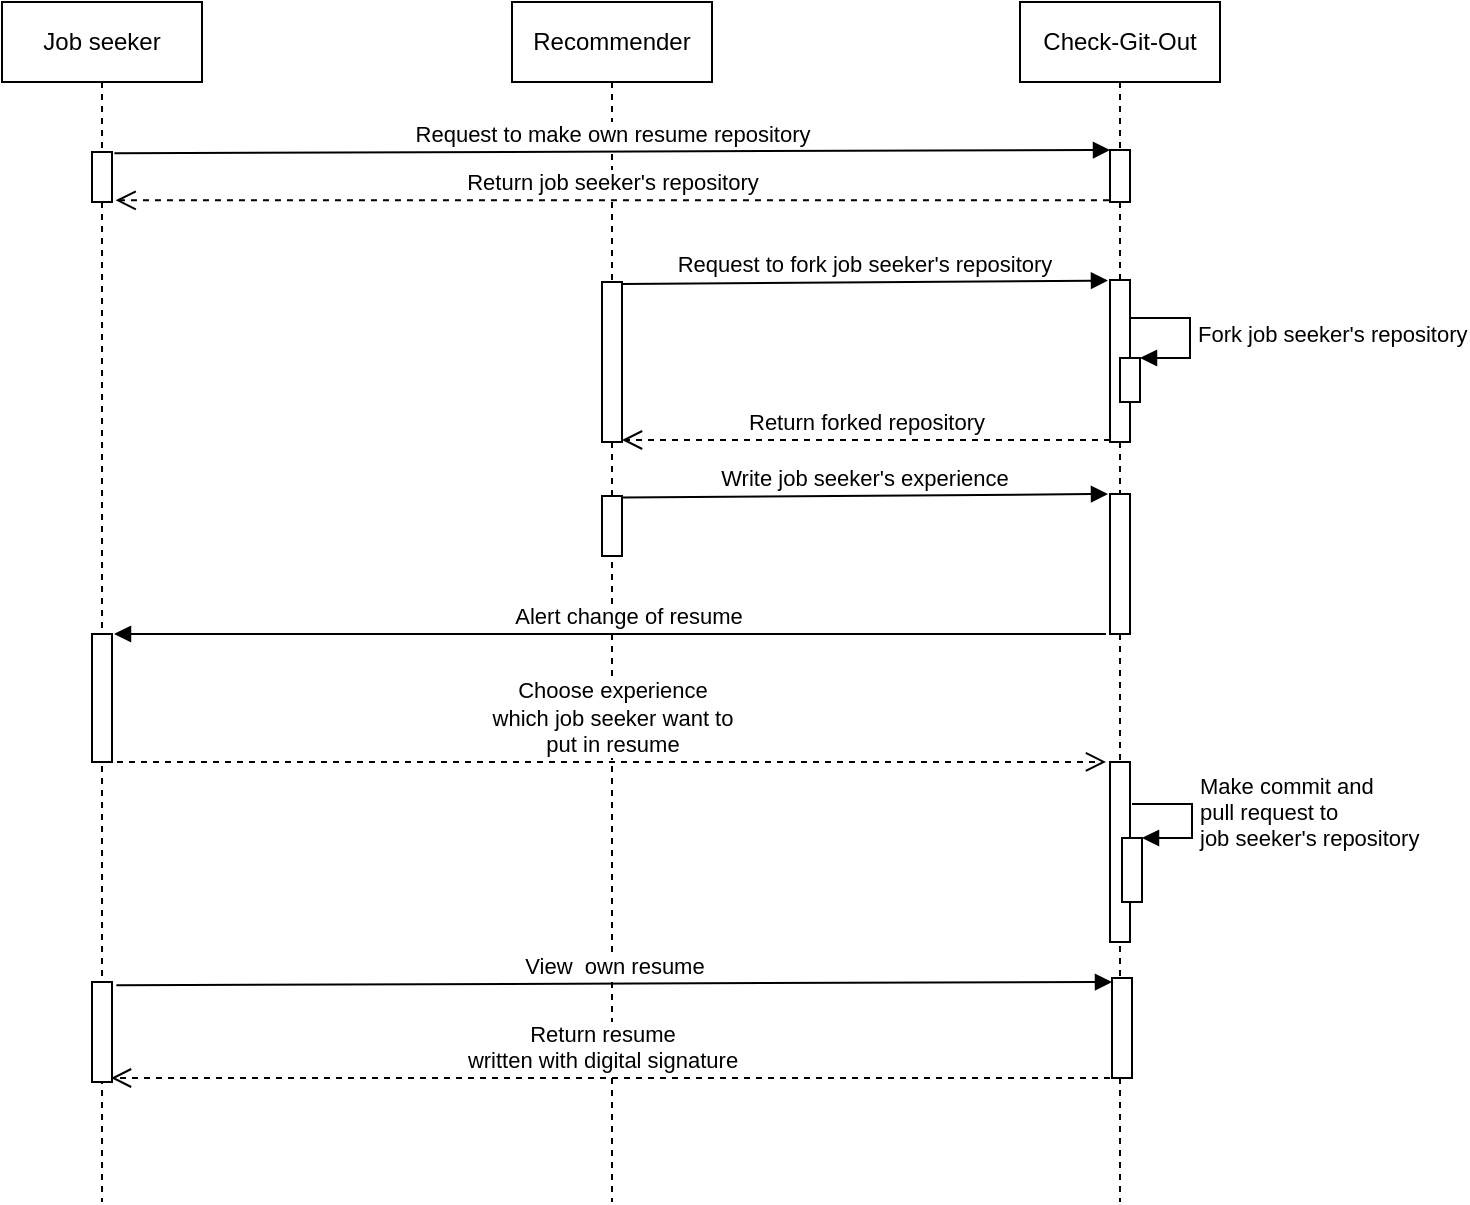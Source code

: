 <mxfile version="15.5.8" type="github">
  <diagram name="Page-1" id="e7e014a7-5840-1c2e-5031-d8a46d1fe8dd">
    <mxGraphModel dx="1673" dy="934" grid="1" gridSize="10" guides="1" tooltips="1" connect="1" arrows="1" fold="1" page="1" pageScale="1" pageWidth="1169" pageHeight="826" background="none" math="0" shadow="0">
      <root>
        <mxCell id="0" />
        <mxCell id="1" parent="0" />
        <mxCell id="-nZFCzXqvEYbVVnKkmrZ-1" value="Job seeker" style="shape=umlLifeline;perimeter=lifelinePerimeter;whiteSpace=wrap;html=1;container=1;collapsible=0;recursiveResize=0;outlineConnect=0;" vertex="1" parent="1">
          <mxGeometry x="560" y="80" width="100" height="600" as="geometry" />
        </mxCell>
        <mxCell id="-nZFCzXqvEYbVVnKkmrZ-2" value="" style="html=1;points=[];perimeter=orthogonalPerimeter;" vertex="1" parent="-nZFCzXqvEYbVVnKkmrZ-1">
          <mxGeometry x="45" y="316" width="10" height="64" as="geometry" />
        </mxCell>
        <mxCell id="-nZFCzXqvEYbVVnKkmrZ-22" value="" style="html=1;points=[];perimeter=orthogonalPerimeter;" vertex="1" parent="-nZFCzXqvEYbVVnKkmrZ-1">
          <mxGeometry x="45" y="75" width="10" height="25" as="geometry" />
        </mxCell>
        <mxCell id="-nZFCzXqvEYbVVnKkmrZ-27" value="" style="html=1;points=[];perimeter=orthogonalPerimeter;" vertex="1" parent="-nZFCzXqvEYbVVnKkmrZ-1">
          <mxGeometry x="45" y="490" width="10" height="50" as="geometry" />
        </mxCell>
        <mxCell id="-nZFCzXqvEYbVVnKkmrZ-3" value="Recommender" style="shape=umlLifeline;perimeter=lifelinePerimeter;whiteSpace=wrap;html=1;container=1;collapsible=0;recursiveResize=0;outlineConnect=0;" vertex="1" parent="1">
          <mxGeometry x="815" y="80" width="100" height="600" as="geometry" />
        </mxCell>
        <mxCell id="-nZFCzXqvEYbVVnKkmrZ-5" value="" style="html=1;points=[];perimeter=orthogonalPerimeter;" vertex="1" parent="-nZFCzXqvEYbVVnKkmrZ-3">
          <mxGeometry x="45" y="140" width="10" height="80" as="geometry" />
        </mxCell>
        <mxCell id="-nZFCzXqvEYbVVnKkmrZ-20" value="" style="html=1;points=[];perimeter=orthogonalPerimeter;" vertex="1" parent="-nZFCzXqvEYbVVnKkmrZ-3">
          <mxGeometry x="45" y="247" width="10" height="30" as="geometry" />
        </mxCell>
        <mxCell id="-nZFCzXqvEYbVVnKkmrZ-7" value="Check-Git-Out" style="shape=umlLifeline;perimeter=lifelinePerimeter;whiteSpace=wrap;html=1;container=1;collapsible=0;recursiveResize=0;outlineConnect=0;" vertex="1" parent="1">
          <mxGeometry x="1069" y="80" width="100" height="600" as="geometry" />
        </mxCell>
        <mxCell id="-nZFCzXqvEYbVVnKkmrZ-8" value="" style="html=1;points=[];perimeter=orthogonalPerimeter;" vertex="1" parent="-nZFCzXqvEYbVVnKkmrZ-7">
          <mxGeometry x="45" y="74" width="10" height="26" as="geometry" />
        </mxCell>
        <mxCell id="-nZFCzXqvEYbVVnKkmrZ-10" value="" style="html=1;points=[];perimeter=orthogonalPerimeter;" vertex="1" parent="-nZFCzXqvEYbVVnKkmrZ-7">
          <mxGeometry x="45" y="246" width="10" height="70" as="geometry" />
        </mxCell>
        <mxCell id="-nZFCzXqvEYbVVnKkmrZ-9" value="" style="html=1;points=[];perimeter=orthogonalPerimeter;" vertex="1" parent="-nZFCzXqvEYbVVnKkmrZ-7">
          <mxGeometry x="45" y="139" width="10" height="81" as="geometry" />
        </mxCell>
        <mxCell id="-nZFCzXqvEYbVVnKkmrZ-18" value="" style="html=1;points=[];perimeter=orthogonalPerimeter;" vertex="1" parent="-nZFCzXqvEYbVVnKkmrZ-7">
          <mxGeometry x="50" y="178" width="10" height="22" as="geometry" />
        </mxCell>
        <mxCell id="-nZFCzXqvEYbVVnKkmrZ-19" value="Fork job seeker&#39;s repository" style="edgeStyle=orthogonalEdgeStyle;html=1;align=left;spacingLeft=2;endArrow=block;rounded=0;entryX=1;entryY=0;" edge="1" target="-nZFCzXqvEYbVVnKkmrZ-18" parent="-nZFCzXqvEYbVVnKkmrZ-7">
          <mxGeometry relative="1" as="geometry">
            <mxPoint x="55" y="158" as="sourcePoint" />
            <Array as="points">
              <mxPoint x="85" y="158" />
            </Array>
          </mxGeometry>
        </mxCell>
        <mxCell id="-nZFCzXqvEYbVVnKkmrZ-25" value="" style="html=1;points=[];perimeter=orthogonalPerimeter;" vertex="1" parent="-nZFCzXqvEYbVVnKkmrZ-7">
          <mxGeometry x="45" y="380" width="10" height="90" as="geometry" />
        </mxCell>
        <mxCell id="-nZFCzXqvEYbVVnKkmrZ-29" value="" style="html=1;points=[];perimeter=orthogonalPerimeter;" vertex="1" parent="-nZFCzXqvEYbVVnKkmrZ-7">
          <mxGeometry x="46" y="488" width="10" height="50" as="geometry" />
        </mxCell>
        <mxCell id="-nZFCzXqvEYbVVnKkmrZ-12" value="Request to make own resume repository" style="html=1;verticalAlign=bottom;endArrow=block;rounded=0;entryX=0;entryY=0.25;entryDx=0;entryDy=0;entryPerimeter=0;exitX=1.12;exitY=0.332;exitDx=0;exitDy=0;exitPerimeter=0;" edge="1" parent="1">
          <mxGeometry width="80" relative="1" as="geometry">
            <mxPoint x="616.2" y="155.6" as="sourcePoint" />
            <mxPoint x="1114" y="154" as="targetPoint" />
          </mxGeometry>
        </mxCell>
        <mxCell id="-nZFCzXqvEYbVVnKkmrZ-13" value="Alert change of resume" style="html=1;verticalAlign=bottom;endArrow=block;rounded=0;exitX=-0.3;exitY=0.923;exitDx=0;exitDy=0;exitPerimeter=0;" edge="1" parent="1">
          <mxGeometry x="-0.037" width="80" relative="1" as="geometry">
            <mxPoint x="1112" y="395.99" as="sourcePoint" />
            <mxPoint x="616" y="396" as="targetPoint" />
            <Array as="points">
              <mxPoint x="750" y="396" />
            </Array>
            <mxPoint as="offset" />
          </mxGeometry>
        </mxCell>
        <mxCell id="-nZFCzXqvEYbVVnKkmrZ-14" value="Choose experience&lt;br&gt;which job seeker want to &lt;br&gt;put in resume" style="html=1;verticalAlign=bottom;endArrow=open;dashed=1;endSize=8;rounded=0;entryX=-0.2;entryY=0.108;entryDx=0;entryDy=0;entryPerimeter=0;" edge="1" parent="1">
          <mxGeometry relative="1" as="geometry">
            <mxPoint x="617.5" y="460" as="sourcePoint" />
            <mxPoint x="1112" y="459.96" as="targetPoint" />
          </mxGeometry>
        </mxCell>
        <mxCell id="-nZFCzXqvEYbVVnKkmrZ-15" value="" style="html=1;points=[];perimeter=orthogonalPerimeter;" vertex="1" parent="1">
          <mxGeometry x="1120" y="498" width="10" height="32" as="geometry" />
        </mxCell>
        <mxCell id="-nZFCzXqvEYbVVnKkmrZ-16" value="Make commit and&amp;nbsp;&lt;br&gt;pull request to &lt;br&gt;job seeker&#39;s repository" style="edgeStyle=orthogonalEdgeStyle;html=1;align=left;spacingLeft=2;endArrow=block;rounded=0;entryX=1;entryY=0;" edge="1" parent="1">
          <mxGeometry x="-0.073" relative="1" as="geometry">
            <mxPoint x="1125" y="481" as="sourcePoint" />
            <Array as="points">
              <mxPoint x="1155" y="481" />
            </Array>
            <mxPoint x="1130" y="498" as="targetPoint" />
            <mxPoint as="offset" />
          </mxGeometry>
        </mxCell>
        <mxCell id="-nZFCzXqvEYbVVnKkmrZ-4" value="Request to fork job seeker&#39;s repository" style="html=1;verticalAlign=bottom;endArrow=block;rounded=0;entryX=-0.1;entryY=0.069;entryDx=0;entryDy=0;entryPerimeter=0;" edge="1" parent="1">
          <mxGeometry width="80" relative="1" as="geometry">
            <mxPoint x="870" y="221" as="sourcePoint" />
            <mxPoint x="1113" y="219.28" as="targetPoint" />
          </mxGeometry>
        </mxCell>
        <mxCell id="-nZFCzXqvEYbVVnKkmrZ-17" value="Return forked repository" style="html=1;verticalAlign=bottom;endArrow=open;dashed=1;endSize=8;rounded=0;" edge="1" parent="1">
          <mxGeometry relative="1" as="geometry">
            <mxPoint x="1114" y="299" as="sourcePoint" />
            <mxPoint x="870" y="299" as="targetPoint" />
            <Array as="points">
              <mxPoint x="1034.5" y="299" />
            </Array>
          </mxGeometry>
        </mxCell>
        <mxCell id="-nZFCzXqvEYbVVnKkmrZ-23" value="Write job seeker&#39;s experience" style="html=1;verticalAlign=bottom;endArrow=block;rounded=0;entryX=-0.1;entryY=0.069;entryDx=0;entryDy=0;entryPerimeter=0;" edge="1" parent="1">
          <mxGeometry width="80" relative="1" as="geometry">
            <mxPoint x="870" y="327.72" as="sourcePoint" />
            <mxPoint x="1113" y="326.0" as="targetPoint" />
          </mxGeometry>
        </mxCell>
        <mxCell id="-nZFCzXqvEYbVVnKkmrZ-11" value="Return resume&lt;br&gt;written with digital signature" style="html=1;verticalAlign=bottom;endArrow=open;dashed=1;endSize=8;rounded=0;" edge="1" parent="1">
          <mxGeometry x="0.017" relative="1" as="geometry">
            <mxPoint x="1114" y="618" as="sourcePoint" />
            <mxPoint x="614.5" y="618" as="targetPoint" />
            <mxPoint as="offset" />
          </mxGeometry>
        </mxCell>
        <mxCell id="-nZFCzXqvEYbVVnKkmrZ-26" value="Return job seeker&#39;s repository" style="html=1;verticalAlign=bottom;endArrow=open;dashed=1;endSize=8;rounded=0;exitX=-0.052;exitY=0.967;exitDx=0;exitDy=0;exitPerimeter=0;entryX=1.181;entryY=0.966;entryDx=0;entryDy=0;entryPerimeter=0;" edge="1" parent="1" source="-nZFCzXqvEYbVVnKkmrZ-8" target="-nZFCzXqvEYbVVnKkmrZ-22">
          <mxGeometry relative="1" as="geometry">
            <mxPoint x="895" y="180" as="sourcePoint" />
            <mxPoint x="620" y="179" as="targetPoint" />
          </mxGeometry>
        </mxCell>
        <mxCell id="-nZFCzXqvEYbVVnKkmrZ-28" value="View&amp;nbsp; own resume" style="html=1;verticalAlign=bottom;endArrow=block;rounded=0;entryX=0;entryY=0.25;entryDx=0;entryDy=0;entryPerimeter=0;exitX=1.12;exitY=0.332;exitDx=0;exitDy=0;exitPerimeter=0;" edge="1" parent="1">
          <mxGeometry width="80" relative="1" as="geometry">
            <mxPoint x="617.2" y="571.6" as="sourcePoint" />
            <mxPoint x="1115" y="570" as="targetPoint" />
          </mxGeometry>
        </mxCell>
      </root>
    </mxGraphModel>
  </diagram>
</mxfile>
